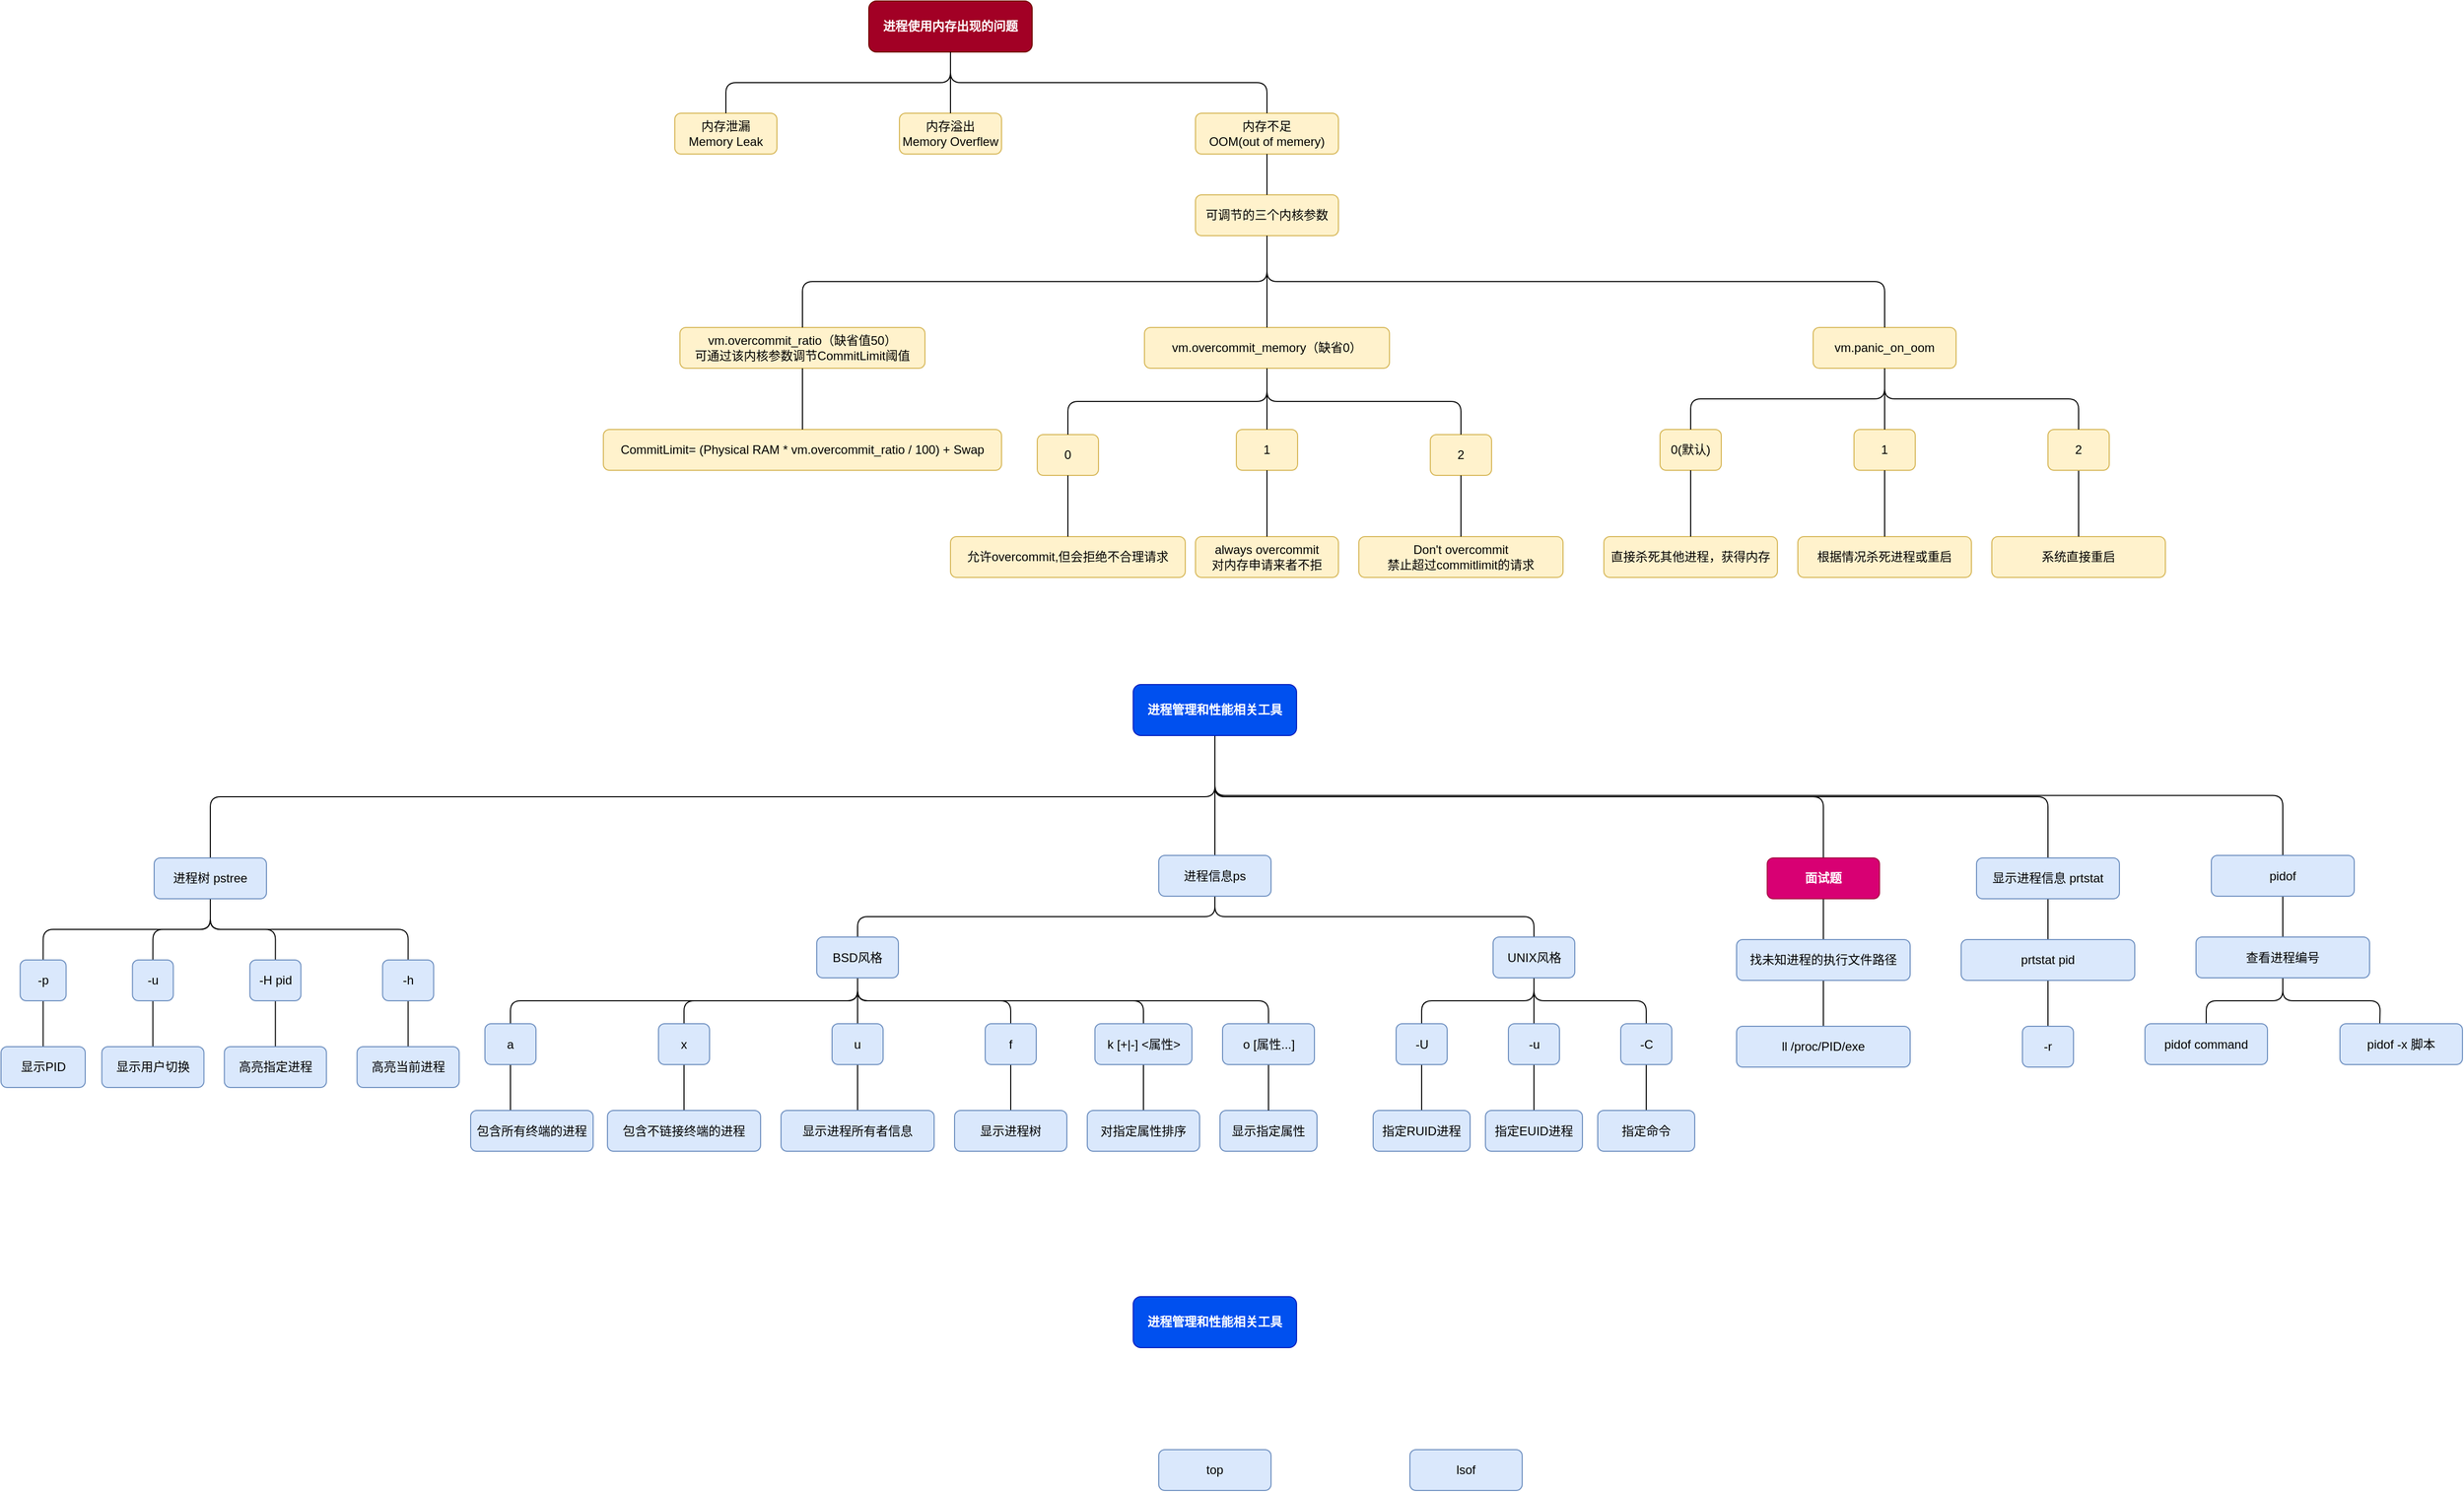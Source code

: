 <mxfile version="24.2.5" type="device">
  <diagram name="第 1 页" id="c7fXQbcqZNP-nZBhvSEa">
    <mxGraphModel dx="3169" dy="1818" grid="1" gridSize="10" guides="1" tooltips="1" connect="1" arrows="1" fold="1" page="1" pageScale="1" pageWidth="827" pageHeight="1169" math="0" shadow="0">
      <root>
        <mxCell id="0" />
        <mxCell id="1" parent="0" />
        <mxCell id="lvGKg2Ol3nx6RnzGgNjR-83" value="" style="group" parent="1" vertex="1" connectable="0">
          <mxGeometry x="620" y="90" width="1530" height="565" as="geometry" />
        </mxCell>
        <mxCell id="lvGKg2Ol3nx6RnzGgNjR-39" value="进程使用内存出现的问题" style="rounded=1;whiteSpace=wrap;html=1;fillColor=#a20025;fontColor=#ffffff;strokeColor=#6F0000;fontStyle=1" parent="lvGKg2Ol3nx6RnzGgNjR-83" vertex="1">
          <mxGeometry x="260" width="160" height="50" as="geometry" />
        </mxCell>
        <mxCell id="lvGKg2Ol3nx6RnzGgNjR-40" value="内存泄漏&lt;br&gt;Memory Leak" style="rounded=1;whiteSpace=wrap;html=1;fillColor=#fff2cc;strokeColor=#d6b656;fontStyle=0" parent="lvGKg2Ol3nx6RnzGgNjR-83" vertex="1">
          <mxGeometry x="70" y="110" width="100" height="40" as="geometry" />
        </mxCell>
        <mxCell id="lvGKg2Ol3nx6RnzGgNjR-46" style="edgeStyle=orthogonalEdgeStyle;shape=connector;curved=0;rounded=1;orthogonalLoop=1;jettySize=auto;html=1;exitX=0.5;exitY=1;exitDx=0;exitDy=0;entryX=0.5;entryY=0;entryDx=0;entryDy=0;labelBackgroundColor=default;strokeColor=default;align=center;verticalAlign=middle;fontFamily=Helvetica;fontSize=11;fontColor=default;endArrow=none;endFill=0;" parent="lvGKg2Ol3nx6RnzGgNjR-83" source="lvGKg2Ol3nx6RnzGgNjR-39" target="lvGKg2Ol3nx6RnzGgNjR-40" edge="1">
          <mxGeometry relative="1" as="geometry" />
        </mxCell>
        <mxCell id="lvGKg2Ol3nx6RnzGgNjR-41" value="内存溢出&lt;br&gt;Memory Overflew" style="rounded=1;whiteSpace=wrap;html=1;fillColor=#fff2cc;strokeColor=#d6b656;fontStyle=0" parent="lvGKg2Ol3nx6RnzGgNjR-83" vertex="1">
          <mxGeometry x="290" y="110" width="100" height="40" as="geometry" />
        </mxCell>
        <mxCell id="lvGKg2Ol3nx6RnzGgNjR-44" style="edgeStyle=orthogonalEdgeStyle;rounded=1;orthogonalLoop=1;jettySize=auto;html=1;exitX=0.5;exitY=1;exitDx=0;exitDy=0;entryX=0.5;entryY=0;entryDx=0;entryDy=0;curved=0;endArrow=none;endFill=0;" parent="lvGKg2Ol3nx6RnzGgNjR-83" source="lvGKg2Ol3nx6RnzGgNjR-39" target="lvGKg2Ol3nx6RnzGgNjR-41" edge="1">
          <mxGeometry relative="1" as="geometry" />
        </mxCell>
        <mxCell id="lvGKg2Ol3nx6RnzGgNjR-42" value="内存不足&lt;br&gt;OOM(out of memery)" style="rounded=1;whiteSpace=wrap;html=1;fillColor=#fff2cc;strokeColor=#d6b656;fontStyle=0" parent="lvGKg2Ol3nx6RnzGgNjR-83" vertex="1">
          <mxGeometry x="580" y="110" width="140" height="40" as="geometry" />
        </mxCell>
        <mxCell id="lvGKg2Ol3nx6RnzGgNjR-47" style="edgeStyle=orthogonalEdgeStyle;shape=connector;curved=0;rounded=1;orthogonalLoop=1;jettySize=auto;html=1;exitX=0.5;exitY=1;exitDx=0;exitDy=0;entryX=0.5;entryY=0;entryDx=0;entryDy=0;labelBackgroundColor=default;strokeColor=default;align=center;verticalAlign=middle;fontFamily=Helvetica;fontSize=11;fontColor=default;endArrow=none;endFill=0;" parent="lvGKg2Ol3nx6RnzGgNjR-83" source="lvGKg2Ol3nx6RnzGgNjR-39" target="lvGKg2Ol3nx6RnzGgNjR-42" edge="1">
          <mxGeometry relative="1" as="geometry" />
        </mxCell>
        <mxCell id="lvGKg2Ol3nx6RnzGgNjR-48" value="可调节的三个内核参数" style="rounded=1;whiteSpace=wrap;html=1;fillColor=#fff2cc;strokeColor=#d6b656;fontStyle=0" parent="lvGKg2Ol3nx6RnzGgNjR-83" vertex="1">
          <mxGeometry x="580" y="190" width="140" height="40" as="geometry" />
        </mxCell>
        <mxCell id="lvGKg2Ol3nx6RnzGgNjR-49" style="edgeStyle=orthogonalEdgeStyle;shape=connector;curved=0;rounded=1;orthogonalLoop=1;jettySize=auto;html=1;exitX=0.5;exitY=1;exitDx=0;exitDy=0;entryX=0.5;entryY=0;entryDx=0;entryDy=0;labelBackgroundColor=default;strokeColor=default;align=center;verticalAlign=middle;fontFamily=Helvetica;fontSize=11;fontColor=default;endArrow=none;endFill=0;" parent="lvGKg2Ol3nx6RnzGgNjR-83" source="lvGKg2Ol3nx6RnzGgNjR-42" target="lvGKg2Ol3nx6RnzGgNjR-48" edge="1">
          <mxGeometry relative="1" as="geometry" />
        </mxCell>
        <mxCell id="lvGKg2Ol3nx6RnzGgNjR-50" value="vm.overcommit_ratio（缺省值50）&lt;br&gt;可通过该内核参数调节CommitLimit阈值" style="rounded=1;whiteSpace=wrap;html=1;fillColor=#fff2cc;strokeColor=#d6b656;fontStyle=0" parent="lvGKg2Ol3nx6RnzGgNjR-83" vertex="1">
          <mxGeometry x="75" y="320" width="240" height="40" as="geometry" />
        </mxCell>
        <mxCell id="lvGKg2Ol3nx6RnzGgNjR-51" style="edgeStyle=orthogonalEdgeStyle;shape=connector;curved=0;rounded=1;orthogonalLoop=1;jettySize=auto;html=1;exitX=0.5;exitY=1;exitDx=0;exitDy=0;entryX=0.5;entryY=0;entryDx=0;entryDy=0;labelBackgroundColor=default;strokeColor=default;align=center;verticalAlign=middle;fontFamily=Helvetica;fontSize=11;fontColor=default;endArrow=none;endFill=0;" parent="lvGKg2Ol3nx6RnzGgNjR-83" source="lvGKg2Ol3nx6RnzGgNjR-48" target="lvGKg2Ol3nx6RnzGgNjR-50" edge="1">
          <mxGeometry relative="1" as="geometry" />
        </mxCell>
        <mxCell id="lvGKg2Ol3nx6RnzGgNjR-52" value="CommitLimit= (Physical RAM * vm.overcommit_ratio / 100) + Swap" style="rounded=1;whiteSpace=wrap;html=1;fillColor=#fff2cc;strokeColor=#d6b656;fontStyle=0" parent="lvGKg2Ol3nx6RnzGgNjR-83" vertex="1">
          <mxGeometry y="420" width="390" height="40" as="geometry" />
        </mxCell>
        <mxCell id="lvGKg2Ol3nx6RnzGgNjR-53" style="edgeStyle=orthogonalEdgeStyle;shape=connector;curved=0;rounded=1;orthogonalLoop=1;jettySize=auto;html=1;exitX=0.5;exitY=1;exitDx=0;exitDy=0;entryX=0.5;entryY=0;entryDx=0;entryDy=0;labelBackgroundColor=default;strokeColor=default;align=center;verticalAlign=middle;fontFamily=Helvetica;fontSize=11;fontColor=default;endArrow=none;endFill=0;" parent="lvGKg2Ol3nx6RnzGgNjR-83" source="lvGKg2Ol3nx6RnzGgNjR-50" target="lvGKg2Ol3nx6RnzGgNjR-52" edge="1">
          <mxGeometry relative="1" as="geometry" />
        </mxCell>
        <mxCell id="lvGKg2Ol3nx6RnzGgNjR-54" value="vm.overcommit_memory（缺省0）" style="rounded=1;whiteSpace=wrap;html=1;fillColor=#fff2cc;strokeColor=#d6b656;fontStyle=0" parent="lvGKg2Ol3nx6RnzGgNjR-83" vertex="1">
          <mxGeometry x="530" y="320" width="240" height="40" as="geometry" />
        </mxCell>
        <mxCell id="lvGKg2Ol3nx6RnzGgNjR-68" style="edgeStyle=orthogonalEdgeStyle;shape=connector;curved=0;rounded=1;orthogonalLoop=1;jettySize=auto;html=1;exitX=0.5;exitY=1;exitDx=0;exitDy=0;entryX=0.5;entryY=0;entryDx=0;entryDy=0;labelBackgroundColor=default;strokeColor=default;align=center;verticalAlign=middle;fontFamily=Helvetica;fontSize=11;fontColor=default;endArrow=none;endFill=0;" parent="lvGKg2Ol3nx6RnzGgNjR-83" source="lvGKg2Ol3nx6RnzGgNjR-48" target="lvGKg2Ol3nx6RnzGgNjR-54" edge="1">
          <mxGeometry relative="1" as="geometry" />
        </mxCell>
        <mxCell id="lvGKg2Ol3nx6RnzGgNjR-56" value="0" style="rounded=1;whiteSpace=wrap;html=1;fillColor=#fff2cc;strokeColor=#d6b656;fontStyle=0" parent="lvGKg2Ol3nx6RnzGgNjR-83" vertex="1">
          <mxGeometry x="425" y="425" width="60" height="40" as="geometry" />
        </mxCell>
        <mxCell id="lvGKg2Ol3nx6RnzGgNjR-57" style="edgeStyle=orthogonalEdgeStyle;shape=connector;curved=0;rounded=1;orthogonalLoop=1;jettySize=auto;html=1;exitX=0.5;exitY=1;exitDx=0;exitDy=0;entryX=0.5;entryY=0;entryDx=0;entryDy=0;labelBackgroundColor=default;strokeColor=default;align=center;verticalAlign=middle;fontFamily=Helvetica;fontSize=11;fontColor=default;endArrow=none;endFill=0;" parent="lvGKg2Ol3nx6RnzGgNjR-83" source="lvGKg2Ol3nx6RnzGgNjR-54" target="lvGKg2Ol3nx6RnzGgNjR-56" edge="1">
          <mxGeometry relative="1" as="geometry" />
        </mxCell>
        <mxCell id="lvGKg2Ol3nx6RnzGgNjR-58" value="允许overcommit,但会拒绝不合理请求" style="rounded=1;whiteSpace=wrap;html=1;fillColor=#fff2cc;strokeColor=#d6b656;fontStyle=0" parent="lvGKg2Ol3nx6RnzGgNjR-83" vertex="1">
          <mxGeometry x="340" y="525" width="230" height="40" as="geometry" />
        </mxCell>
        <mxCell id="lvGKg2Ol3nx6RnzGgNjR-59" style="edgeStyle=orthogonalEdgeStyle;shape=connector;curved=0;rounded=1;orthogonalLoop=1;jettySize=auto;html=1;exitX=0.5;exitY=1;exitDx=0;exitDy=0;entryX=0.5;entryY=0;entryDx=0;entryDy=0;labelBackgroundColor=default;strokeColor=default;align=center;verticalAlign=middle;fontFamily=Helvetica;fontSize=11;fontColor=default;endArrow=none;endFill=0;" parent="lvGKg2Ol3nx6RnzGgNjR-83" source="lvGKg2Ol3nx6RnzGgNjR-56" target="lvGKg2Ol3nx6RnzGgNjR-58" edge="1">
          <mxGeometry relative="1" as="geometry" />
        </mxCell>
        <mxCell id="lvGKg2Ol3nx6RnzGgNjR-60" value="1" style="rounded=1;whiteSpace=wrap;html=1;fillColor=#fff2cc;strokeColor=#d6b656;fontStyle=0" parent="lvGKg2Ol3nx6RnzGgNjR-83" vertex="1">
          <mxGeometry x="620" y="420" width="60" height="40" as="geometry" />
        </mxCell>
        <mxCell id="lvGKg2Ol3nx6RnzGgNjR-61" style="edgeStyle=orthogonalEdgeStyle;shape=connector;curved=0;rounded=1;orthogonalLoop=1;jettySize=auto;html=1;exitX=0.5;exitY=1;exitDx=0;exitDy=0;entryX=0.5;entryY=0;entryDx=0;entryDy=0;labelBackgroundColor=default;strokeColor=default;align=center;verticalAlign=middle;fontFamily=Helvetica;fontSize=11;fontColor=default;endArrow=none;endFill=0;" parent="lvGKg2Ol3nx6RnzGgNjR-83" source="lvGKg2Ol3nx6RnzGgNjR-54" target="lvGKg2Ol3nx6RnzGgNjR-60" edge="1">
          <mxGeometry relative="1" as="geometry" />
        </mxCell>
        <mxCell id="lvGKg2Ol3nx6RnzGgNjR-62" value="always overcommit&lt;br&gt;对内存申请来者不拒" style="rounded=1;whiteSpace=wrap;html=1;fillColor=#fff2cc;strokeColor=#d6b656;fontStyle=0" parent="lvGKg2Ol3nx6RnzGgNjR-83" vertex="1">
          <mxGeometry x="580" y="525" width="140" height="40" as="geometry" />
        </mxCell>
        <mxCell id="lvGKg2Ol3nx6RnzGgNjR-63" style="edgeStyle=orthogonalEdgeStyle;shape=connector;curved=0;rounded=1;orthogonalLoop=1;jettySize=auto;html=1;exitX=0.5;exitY=1;exitDx=0;exitDy=0;entryX=0.5;entryY=0;entryDx=0;entryDy=0;labelBackgroundColor=default;strokeColor=default;align=center;verticalAlign=middle;fontFamily=Helvetica;fontSize=11;fontColor=default;endArrow=none;endFill=0;" parent="lvGKg2Ol3nx6RnzGgNjR-83" source="lvGKg2Ol3nx6RnzGgNjR-60" target="lvGKg2Ol3nx6RnzGgNjR-62" edge="1">
          <mxGeometry relative="1" as="geometry" />
        </mxCell>
        <mxCell id="lvGKg2Ol3nx6RnzGgNjR-64" value="2" style="rounded=1;whiteSpace=wrap;html=1;fillColor=#fff2cc;strokeColor=#d6b656;fontStyle=0" parent="lvGKg2Ol3nx6RnzGgNjR-83" vertex="1">
          <mxGeometry x="810" y="425" width="60" height="40" as="geometry" />
        </mxCell>
        <mxCell id="lvGKg2Ol3nx6RnzGgNjR-67" style="edgeStyle=orthogonalEdgeStyle;shape=connector;curved=0;rounded=1;orthogonalLoop=1;jettySize=auto;html=1;exitX=0.5;exitY=1;exitDx=0;exitDy=0;entryX=0.5;entryY=0;entryDx=0;entryDy=0;labelBackgroundColor=default;strokeColor=default;align=center;verticalAlign=middle;fontFamily=Helvetica;fontSize=11;fontColor=default;endArrow=none;endFill=0;" parent="lvGKg2Ol3nx6RnzGgNjR-83" source="lvGKg2Ol3nx6RnzGgNjR-54" target="lvGKg2Ol3nx6RnzGgNjR-64" edge="1">
          <mxGeometry relative="1" as="geometry" />
        </mxCell>
        <mxCell id="lvGKg2Ol3nx6RnzGgNjR-65" value="Don&#39;t overcommit&lt;br&gt;禁止超过commitlimit的请求" style="rounded=1;whiteSpace=wrap;html=1;fillColor=#fff2cc;strokeColor=#d6b656;fontStyle=0" parent="lvGKg2Ol3nx6RnzGgNjR-83" vertex="1">
          <mxGeometry x="740" y="525" width="200" height="40" as="geometry" />
        </mxCell>
        <mxCell id="lvGKg2Ol3nx6RnzGgNjR-66" style="edgeStyle=orthogonalEdgeStyle;shape=connector;curved=0;rounded=1;orthogonalLoop=1;jettySize=auto;html=1;exitX=0.5;exitY=1;exitDx=0;exitDy=0;entryX=0.5;entryY=0;entryDx=0;entryDy=0;labelBackgroundColor=default;strokeColor=default;align=center;verticalAlign=middle;fontFamily=Helvetica;fontSize=11;fontColor=default;endArrow=none;endFill=0;" parent="lvGKg2Ol3nx6RnzGgNjR-83" source="lvGKg2Ol3nx6RnzGgNjR-64" target="lvGKg2Ol3nx6RnzGgNjR-65" edge="1">
          <mxGeometry relative="1" as="geometry" />
        </mxCell>
        <mxCell id="lvGKg2Ol3nx6RnzGgNjR-69" value="vm.panic_on_oom" style="rounded=1;whiteSpace=wrap;html=1;fillColor=#fff2cc;strokeColor=#d6b656;fontStyle=0" parent="lvGKg2Ol3nx6RnzGgNjR-83" vertex="1">
          <mxGeometry x="1185" y="320" width="140" height="40" as="geometry" />
        </mxCell>
        <mxCell id="lvGKg2Ol3nx6RnzGgNjR-70" style="edgeStyle=orthogonalEdgeStyle;shape=connector;curved=0;rounded=1;orthogonalLoop=1;jettySize=auto;html=1;exitX=0.5;exitY=1;exitDx=0;exitDy=0;entryX=0.5;entryY=0;entryDx=0;entryDy=0;labelBackgroundColor=default;strokeColor=default;align=center;verticalAlign=middle;fontFamily=Helvetica;fontSize=11;fontColor=default;endArrow=none;endFill=0;" parent="lvGKg2Ol3nx6RnzGgNjR-83" source="lvGKg2Ol3nx6RnzGgNjR-48" target="lvGKg2Ol3nx6RnzGgNjR-69" edge="1">
          <mxGeometry relative="1" as="geometry" />
        </mxCell>
        <mxCell id="lvGKg2Ol3nx6RnzGgNjR-71" value="0(默认)" style="rounded=1;whiteSpace=wrap;html=1;fillColor=#fff2cc;strokeColor=#d6b656;fontStyle=0" parent="lvGKg2Ol3nx6RnzGgNjR-83" vertex="1">
          <mxGeometry x="1035" y="420" width="60" height="40" as="geometry" />
        </mxCell>
        <mxCell id="lvGKg2Ol3nx6RnzGgNjR-81" style="edgeStyle=orthogonalEdgeStyle;shape=connector;curved=0;rounded=1;orthogonalLoop=1;jettySize=auto;html=1;exitX=0.5;exitY=1;exitDx=0;exitDy=0;entryX=0.5;entryY=0;entryDx=0;entryDy=0;labelBackgroundColor=default;strokeColor=default;align=center;verticalAlign=middle;fontFamily=Helvetica;fontSize=11;fontColor=default;endArrow=none;endFill=0;" parent="lvGKg2Ol3nx6RnzGgNjR-83" source="lvGKg2Ol3nx6RnzGgNjR-69" target="lvGKg2Ol3nx6RnzGgNjR-71" edge="1">
          <mxGeometry relative="1" as="geometry" />
        </mxCell>
        <mxCell id="lvGKg2Ol3nx6RnzGgNjR-72" value="直接杀死其他进程，获得内存" style="rounded=1;whiteSpace=wrap;html=1;fillColor=#fff2cc;strokeColor=#d6b656;fontStyle=0" parent="lvGKg2Ol3nx6RnzGgNjR-83" vertex="1">
          <mxGeometry x="980" y="525" width="170" height="40" as="geometry" />
        </mxCell>
        <mxCell id="lvGKg2Ol3nx6RnzGgNjR-73" style="edgeStyle=orthogonalEdgeStyle;shape=connector;curved=0;rounded=1;orthogonalLoop=1;jettySize=auto;html=1;exitX=0.5;exitY=1;exitDx=0;exitDy=0;entryX=0.5;entryY=0;entryDx=0;entryDy=0;labelBackgroundColor=default;strokeColor=default;align=center;verticalAlign=middle;fontFamily=Helvetica;fontSize=11;fontColor=default;endArrow=none;endFill=0;" parent="lvGKg2Ol3nx6RnzGgNjR-83" source="lvGKg2Ol3nx6RnzGgNjR-71" target="lvGKg2Ol3nx6RnzGgNjR-72" edge="1">
          <mxGeometry relative="1" as="geometry" />
        </mxCell>
        <mxCell id="lvGKg2Ol3nx6RnzGgNjR-74" value="1" style="rounded=1;whiteSpace=wrap;html=1;fillColor=#fff2cc;strokeColor=#d6b656;fontStyle=0" parent="lvGKg2Ol3nx6RnzGgNjR-83" vertex="1">
          <mxGeometry x="1225" y="420" width="60" height="40" as="geometry" />
        </mxCell>
        <mxCell id="lvGKg2Ol3nx6RnzGgNjR-80" style="edgeStyle=orthogonalEdgeStyle;shape=connector;curved=0;rounded=1;orthogonalLoop=1;jettySize=auto;html=1;exitX=0.5;exitY=1;exitDx=0;exitDy=0;entryX=0.5;entryY=0;entryDx=0;entryDy=0;labelBackgroundColor=default;strokeColor=default;align=center;verticalAlign=middle;fontFamily=Helvetica;fontSize=11;fontColor=default;endArrow=none;endFill=0;" parent="lvGKg2Ol3nx6RnzGgNjR-83" source="lvGKg2Ol3nx6RnzGgNjR-69" target="lvGKg2Ol3nx6RnzGgNjR-74" edge="1">
          <mxGeometry relative="1" as="geometry" />
        </mxCell>
        <mxCell id="lvGKg2Ol3nx6RnzGgNjR-75" value="根据情况杀死进程或重启" style="rounded=1;whiteSpace=wrap;html=1;fillColor=#fff2cc;strokeColor=#d6b656;fontStyle=0" parent="lvGKg2Ol3nx6RnzGgNjR-83" vertex="1">
          <mxGeometry x="1170" y="525" width="170" height="40" as="geometry" />
        </mxCell>
        <mxCell id="lvGKg2Ol3nx6RnzGgNjR-76" style="edgeStyle=orthogonalEdgeStyle;shape=connector;curved=0;rounded=1;orthogonalLoop=1;jettySize=auto;html=1;exitX=0.5;exitY=1;exitDx=0;exitDy=0;entryX=0.5;entryY=0;entryDx=0;entryDy=0;labelBackgroundColor=default;strokeColor=default;align=center;verticalAlign=middle;fontFamily=Helvetica;fontSize=11;fontColor=default;endArrow=none;endFill=0;" parent="lvGKg2Ol3nx6RnzGgNjR-83" source="lvGKg2Ol3nx6RnzGgNjR-74" target="lvGKg2Ol3nx6RnzGgNjR-75" edge="1">
          <mxGeometry relative="1" as="geometry" />
        </mxCell>
        <mxCell id="lvGKg2Ol3nx6RnzGgNjR-77" value="系统直接重启" style="rounded=1;whiteSpace=wrap;html=1;fillColor=#fff2cc;strokeColor=#d6b656;fontStyle=0" parent="lvGKg2Ol3nx6RnzGgNjR-83" vertex="1">
          <mxGeometry x="1360" y="525" width="170" height="40" as="geometry" />
        </mxCell>
        <mxCell id="lvGKg2Ol3nx6RnzGgNjR-79" style="edgeStyle=orthogonalEdgeStyle;shape=connector;curved=0;rounded=1;orthogonalLoop=1;jettySize=auto;html=1;exitX=0.5;exitY=1;exitDx=0;exitDy=0;entryX=0.5;entryY=0;entryDx=0;entryDy=0;labelBackgroundColor=default;strokeColor=default;align=center;verticalAlign=middle;fontFamily=Helvetica;fontSize=11;fontColor=default;endArrow=none;endFill=0;" parent="lvGKg2Ol3nx6RnzGgNjR-83" source="lvGKg2Ol3nx6RnzGgNjR-78" target="lvGKg2Ol3nx6RnzGgNjR-77" edge="1">
          <mxGeometry relative="1" as="geometry" />
        </mxCell>
        <mxCell id="lvGKg2Ol3nx6RnzGgNjR-78" value="2" style="rounded=1;whiteSpace=wrap;html=1;fillColor=#fff2cc;strokeColor=#d6b656;fontStyle=0" parent="lvGKg2Ol3nx6RnzGgNjR-83" vertex="1">
          <mxGeometry x="1415" y="420" width="60" height="40" as="geometry" />
        </mxCell>
        <mxCell id="lvGKg2Ol3nx6RnzGgNjR-82" style="edgeStyle=orthogonalEdgeStyle;shape=connector;curved=0;rounded=1;orthogonalLoop=1;jettySize=auto;html=1;exitX=0.5;exitY=1;exitDx=0;exitDy=0;entryX=0.5;entryY=0;entryDx=0;entryDy=0;labelBackgroundColor=default;strokeColor=default;align=center;verticalAlign=middle;fontFamily=Helvetica;fontSize=11;fontColor=default;endArrow=none;endFill=0;" parent="lvGKg2Ol3nx6RnzGgNjR-83" source="lvGKg2Ol3nx6RnzGgNjR-69" target="lvGKg2Ol3nx6RnzGgNjR-78" edge="1">
          <mxGeometry relative="1" as="geometry" />
        </mxCell>
        <mxCell id="lvGKg2Ol3nx6RnzGgNjR-205" style="edgeStyle=orthogonalEdgeStyle;shape=connector;curved=0;rounded=1;orthogonalLoop=1;jettySize=auto;html=1;exitX=0.5;exitY=1;exitDx=0;exitDy=0;entryX=0.5;entryY=0;entryDx=0;entryDy=0;labelBackgroundColor=default;strokeColor=default;align=center;verticalAlign=middle;fontFamily=Helvetica;fontSize=11;fontColor=default;endArrow=none;endFill=0;" parent="1" source="lvGKg2Ol3nx6RnzGgNjR-126" target="lvGKg2Ol3nx6RnzGgNjR-146" edge="1">
          <mxGeometry relative="1" as="geometry" />
        </mxCell>
        <mxCell id="lvGKg2Ol3nx6RnzGgNjR-206" style="edgeStyle=orthogonalEdgeStyle;shape=connector;curved=0;rounded=1;orthogonalLoop=1;jettySize=auto;html=1;exitX=0.5;exitY=1;exitDx=0;exitDy=0;entryX=0.5;entryY=0;entryDx=0;entryDy=0;labelBackgroundColor=default;strokeColor=default;align=center;verticalAlign=middle;fontFamily=Helvetica;fontSize=11;fontColor=default;endArrow=none;endFill=0;" parent="1" source="lvGKg2Ol3nx6RnzGgNjR-126" target="lvGKg2Ol3nx6RnzGgNjR-127" edge="1">
          <mxGeometry relative="1" as="geometry" />
        </mxCell>
        <mxCell id="lvGKg2Ol3nx6RnzGgNjR-207" style="edgeStyle=orthogonalEdgeStyle;shape=connector;curved=0;rounded=1;orthogonalLoop=1;jettySize=auto;html=1;exitX=0.5;exitY=1;exitDx=0;exitDy=0;entryX=0.5;entryY=0;entryDx=0;entryDy=0;labelBackgroundColor=default;strokeColor=default;align=center;verticalAlign=middle;fontFamily=Helvetica;fontSize=11;fontColor=default;endArrow=none;endFill=0;" parent="1" source="lvGKg2Ol3nx6RnzGgNjR-126" target="lvGKg2Ol3nx6RnzGgNjR-188" edge="1">
          <mxGeometry relative="1" as="geometry" />
        </mxCell>
        <mxCell id="lvGKg2Ol3nx6RnzGgNjR-208" style="edgeStyle=orthogonalEdgeStyle;shape=connector;curved=0;rounded=1;orthogonalLoop=1;jettySize=auto;html=1;exitX=0.5;exitY=1;exitDx=0;exitDy=0;entryX=0.5;entryY=0;entryDx=0;entryDy=0;labelBackgroundColor=default;strokeColor=default;align=center;verticalAlign=middle;fontFamily=Helvetica;fontSize=11;fontColor=default;endArrow=none;endFill=0;" parent="1" source="lvGKg2Ol3nx6RnzGgNjR-126" target="lvGKg2Ol3nx6RnzGgNjR-193" edge="1">
          <mxGeometry relative="1" as="geometry" />
        </mxCell>
        <mxCell id="lvGKg2Ol3nx6RnzGgNjR-209" style="edgeStyle=orthogonalEdgeStyle;shape=connector;curved=0;rounded=1;orthogonalLoop=1;jettySize=auto;html=1;exitX=0.5;exitY=1;exitDx=0;exitDy=0;entryX=0.5;entryY=0;entryDx=0;entryDy=0;labelBackgroundColor=default;strokeColor=default;align=center;verticalAlign=middle;fontFamily=Helvetica;fontSize=11;fontColor=default;endArrow=none;endFill=0;" parent="1" source="lvGKg2Ol3nx6RnzGgNjR-126" target="lvGKg2Ol3nx6RnzGgNjR-198" edge="1">
          <mxGeometry relative="1" as="geometry" />
        </mxCell>
        <mxCell id="lvGKg2Ol3nx6RnzGgNjR-126" value="进程管理和性能相关工具" style="rounded=1;whiteSpace=wrap;html=1;fillColor=#0050ef;fontColor=#ffffff;strokeColor=#001DBC;fontStyle=1" parent="1" vertex="1">
          <mxGeometry x="1139" y="760" width="160" height="50" as="geometry" />
        </mxCell>
        <mxCell id="lvGKg2Ol3nx6RnzGgNjR-131" style="edgeStyle=orthogonalEdgeStyle;shape=connector;curved=0;rounded=1;orthogonalLoop=1;jettySize=auto;html=1;exitX=0.5;exitY=1;exitDx=0;exitDy=0;entryX=0.5;entryY=0;entryDx=0;entryDy=0;labelBackgroundColor=default;strokeColor=default;align=center;verticalAlign=middle;fontFamily=Helvetica;fontSize=11;fontColor=default;endArrow=none;endFill=0;" parent="1" source="lvGKg2Ol3nx6RnzGgNjR-127" target="lvGKg2Ol3nx6RnzGgNjR-129" edge="1">
          <mxGeometry relative="1" as="geometry" />
        </mxCell>
        <mxCell id="lvGKg2Ol3nx6RnzGgNjR-140" style="edgeStyle=orthogonalEdgeStyle;shape=connector;curved=0;rounded=1;orthogonalLoop=1;jettySize=auto;html=1;exitX=0.5;exitY=1;exitDx=0;exitDy=0;entryX=0.5;entryY=0;entryDx=0;entryDy=0;labelBackgroundColor=default;strokeColor=default;align=center;verticalAlign=middle;fontFamily=Helvetica;fontSize=11;fontColor=default;endArrow=none;endFill=0;" parent="1" source="lvGKg2Ol3nx6RnzGgNjR-127" target="lvGKg2Ol3nx6RnzGgNjR-137" edge="1">
          <mxGeometry relative="1" as="geometry" />
        </mxCell>
        <mxCell id="lvGKg2Ol3nx6RnzGgNjR-144" style="edgeStyle=orthogonalEdgeStyle;shape=connector;curved=0;rounded=1;orthogonalLoop=1;jettySize=auto;html=1;exitX=0.5;exitY=1;exitDx=0;exitDy=0;entryX=0.5;entryY=0;entryDx=0;entryDy=0;labelBackgroundColor=default;strokeColor=default;align=center;verticalAlign=middle;fontFamily=Helvetica;fontSize=11;fontColor=default;endArrow=none;endFill=0;" parent="1" source="lvGKg2Ol3nx6RnzGgNjR-127" target="lvGKg2Ol3nx6RnzGgNjR-141" edge="1">
          <mxGeometry relative="1" as="geometry" />
        </mxCell>
        <mxCell id="lvGKg2Ol3nx6RnzGgNjR-145" style="edgeStyle=orthogonalEdgeStyle;shape=connector;curved=0;rounded=1;orthogonalLoop=1;jettySize=auto;html=1;exitX=0.5;exitY=1;exitDx=0;exitDy=0;entryX=0.5;entryY=0;entryDx=0;entryDy=0;labelBackgroundColor=default;strokeColor=default;align=center;verticalAlign=middle;fontFamily=Helvetica;fontSize=11;fontColor=default;endArrow=none;endFill=0;" parent="1" source="lvGKg2Ol3nx6RnzGgNjR-127" target="lvGKg2Ol3nx6RnzGgNjR-133" edge="1">
          <mxGeometry relative="1" as="geometry" />
        </mxCell>
        <mxCell id="lvGKg2Ol3nx6RnzGgNjR-127" value="进程树 pstree" style="rounded=1;whiteSpace=wrap;html=1;fillColor=#dae8fc;strokeColor=#6c8ebf;fontStyle=0" parent="1" vertex="1">
          <mxGeometry x="180" y="930" width="110" height="40" as="geometry" />
        </mxCell>
        <mxCell id="lvGKg2Ol3nx6RnzGgNjR-132" style="edgeStyle=orthogonalEdgeStyle;shape=connector;curved=0;rounded=1;orthogonalLoop=1;jettySize=auto;html=1;exitX=0.5;exitY=1;exitDx=0;exitDy=0;entryX=0.5;entryY=0;entryDx=0;entryDy=0;labelBackgroundColor=default;strokeColor=default;align=center;verticalAlign=middle;fontFamily=Helvetica;fontSize=11;fontColor=default;endArrow=none;endFill=0;" parent="1" source="lvGKg2Ol3nx6RnzGgNjR-129" target="lvGKg2Ol3nx6RnzGgNjR-130" edge="1">
          <mxGeometry relative="1" as="geometry" />
        </mxCell>
        <mxCell id="lvGKg2Ol3nx6RnzGgNjR-129" value="-p" style="rounded=1;whiteSpace=wrap;html=1;fillColor=#dae8fc;strokeColor=#6c8ebf;fontStyle=0" parent="1" vertex="1">
          <mxGeometry x="48.75" y="1030" width="45" height="40" as="geometry" />
        </mxCell>
        <mxCell id="lvGKg2Ol3nx6RnzGgNjR-130" value="显示PID" style="rounded=1;whiteSpace=wrap;html=1;fillColor=#dae8fc;strokeColor=#6c8ebf;fontStyle=0" parent="1" vertex="1">
          <mxGeometry x="30" y="1115" width="82.5" height="40" as="geometry" />
        </mxCell>
        <mxCell id="lvGKg2Ol3nx6RnzGgNjR-135" style="edgeStyle=orthogonalEdgeStyle;shape=connector;curved=0;rounded=1;orthogonalLoop=1;jettySize=auto;html=1;exitX=0.5;exitY=1;exitDx=0;exitDy=0;entryX=0.5;entryY=0;entryDx=0;entryDy=0;labelBackgroundColor=default;strokeColor=default;align=center;verticalAlign=middle;fontFamily=Helvetica;fontSize=11;fontColor=default;endArrow=none;endFill=0;" parent="1" source="lvGKg2Ol3nx6RnzGgNjR-133" target="lvGKg2Ol3nx6RnzGgNjR-134" edge="1">
          <mxGeometry relative="1" as="geometry" />
        </mxCell>
        <mxCell id="lvGKg2Ol3nx6RnzGgNjR-133" value="-u" style="rounded=1;whiteSpace=wrap;html=1;fillColor=#dae8fc;strokeColor=#6c8ebf;fontStyle=0" parent="1" vertex="1">
          <mxGeometry x="158.75" y="1030" width="40" height="40" as="geometry" />
        </mxCell>
        <mxCell id="lvGKg2Ol3nx6RnzGgNjR-134" value="显示用户切换" style="rounded=1;whiteSpace=wrap;html=1;fillColor=#dae8fc;strokeColor=#6c8ebf;fontStyle=0" parent="1" vertex="1">
          <mxGeometry x="128.75" y="1115" width="100" height="40" as="geometry" />
        </mxCell>
        <mxCell id="lvGKg2Ol3nx6RnzGgNjR-139" style="edgeStyle=orthogonalEdgeStyle;shape=connector;curved=0;rounded=1;orthogonalLoop=1;jettySize=auto;html=1;exitX=0.5;exitY=1;exitDx=0;exitDy=0;entryX=0.5;entryY=0;entryDx=0;entryDy=0;labelBackgroundColor=default;strokeColor=default;align=center;verticalAlign=middle;fontFamily=Helvetica;fontSize=11;fontColor=default;endArrow=none;endFill=0;" parent="1" source="lvGKg2Ol3nx6RnzGgNjR-137" target="lvGKg2Ol3nx6RnzGgNjR-138" edge="1">
          <mxGeometry relative="1" as="geometry" />
        </mxCell>
        <mxCell id="lvGKg2Ol3nx6RnzGgNjR-137" value="-H pid" style="rounded=1;whiteSpace=wrap;html=1;fillColor=#dae8fc;strokeColor=#6c8ebf;fontStyle=0" parent="1" vertex="1">
          <mxGeometry x="273.75" y="1030" width="50" height="40" as="geometry" />
        </mxCell>
        <mxCell id="lvGKg2Ol3nx6RnzGgNjR-138" value="高亮指定进程" style="rounded=1;whiteSpace=wrap;html=1;fillColor=#dae8fc;strokeColor=#6c8ebf;fontStyle=0" parent="1" vertex="1">
          <mxGeometry x="248.75" y="1115" width="100" height="40" as="geometry" />
        </mxCell>
        <mxCell id="lvGKg2Ol3nx6RnzGgNjR-143" style="edgeStyle=orthogonalEdgeStyle;shape=connector;curved=0;rounded=1;orthogonalLoop=1;jettySize=auto;html=1;exitX=0.5;exitY=1;exitDx=0;exitDy=0;entryX=0.5;entryY=0;entryDx=0;entryDy=0;labelBackgroundColor=default;strokeColor=default;align=center;verticalAlign=middle;fontFamily=Helvetica;fontSize=11;fontColor=default;endArrow=none;endFill=0;" parent="1" source="lvGKg2Ol3nx6RnzGgNjR-141" target="lvGKg2Ol3nx6RnzGgNjR-142" edge="1">
          <mxGeometry relative="1" as="geometry" />
        </mxCell>
        <mxCell id="lvGKg2Ol3nx6RnzGgNjR-141" value="-h" style="rounded=1;whiteSpace=wrap;html=1;fillColor=#dae8fc;strokeColor=#6c8ebf;fontStyle=0" parent="1" vertex="1">
          <mxGeometry x="403.75" y="1030" width="50" height="40" as="geometry" />
        </mxCell>
        <mxCell id="lvGKg2Ol3nx6RnzGgNjR-142" value="高亮当前进程" style="rounded=1;whiteSpace=wrap;html=1;fillColor=#dae8fc;strokeColor=#6c8ebf;fontStyle=0" parent="1" vertex="1">
          <mxGeometry x="378.75" y="1115" width="100" height="40" as="geometry" />
        </mxCell>
        <mxCell id="lvGKg2Ol3nx6RnzGgNjR-148" style="edgeStyle=orthogonalEdgeStyle;shape=connector;curved=0;rounded=1;orthogonalLoop=1;jettySize=auto;html=1;exitX=0.5;exitY=1;exitDx=0;exitDy=0;entryX=0.5;entryY=0;entryDx=0;entryDy=0;labelBackgroundColor=default;strokeColor=default;align=center;verticalAlign=middle;fontFamily=Helvetica;fontSize=11;fontColor=default;endArrow=none;endFill=0;" parent="1" source="lvGKg2Ol3nx6RnzGgNjR-146" target="lvGKg2Ol3nx6RnzGgNjR-147" edge="1">
          <mxGeometry relative="1" as="geometry" />
        </mxCell>
        <mxCell id="lvGKg2Ol3nx6RnzGgNjR-187" style="edgeStyle=orthogonalEdgeStyle;shape=connector;curved=0;rounded=1;orthogonalLoop=1;jettySize=auto;html=1;exitX=0.5;exitY=1;exitDx=0;exitDy=0;entryX=0.5;entryY=0;entryDx=0;entryDy=0;labelBackgroundColor=default;strokeColor=default;align=center;verticalAlign=middle;fontFamily=Helvetica;fontSize=11;fontColor=default;endArrow=none;endFill=0;" parent="1" source="lvGKg2Ol3nx6RnzGgNjR-146" target="lvGKg2Ol3nx6RnzGgNjR-174" edge="1">
          <mxGeometry relative="1" as="geometry" />
        </mxCell>
        <mxCell id="lvGKg2Ol3nx6RnzGgNjR-146" value="进程信息ps" style="rounded=1;whiteSpace=wrap;html=1;fillColor=#dae8fc;strokeColor=#6c8ebf;fontStyle=0" parent="1" vertex="1">
          <mxGeometry x="1164" y="927.5" width="110" height="40" as="geometry" />
        </mxCell>
        <mxCell id="lvGKg2Ol3nx6RnzGgNjR-153" style="edgeStyle=orthogonalEdgeStyle;shape=connector;curved=0;rounded=1;orthogonalLoop=1;jettySize=auto;html=1;exitX=0.5;exitY=1;exitDx=0;exitDy=0;entryX=0.5;entryY=0;entryDx=0;entryDy=0;labelBackgroundColor=default;strokeColor=default;align=center;verticalAlign=middle;fontFamily=Helvetica;fontSize=11;fontColor=default;endArrow=none;endFill=0;" parent="1" source="lvGKg2Ol3nx6RnzGgNjR-147" target="lvGKg2Ol3nx6RnzGgNjR-150" edge="1">
          <mxGeometry relative="1" as="geometry" />
        </mxCell>
        <mxCell id="lvGKg2Ol3nx6RnzGgNjR-157" style="edgeStyle=orthogonalEdgeStyle;shape=connector;curved=0;rounded=1;orthogonalLoop=1;jettySize=auto;html=1;exitX=0.5;exitY=1;exitDx=0;exitDy=0;entryX=0.5;entryY=0;entryDx=0;entryDy=0;labelBackgroundColor=default;strokeColor=default;align=center;verticalAlign=middle;fontFamily=Helvetica;fontSize=11;fontColor=default;endArrow=none;endFill=0;" parent="1" source="lvGKg2Ol3nx6RnzGgNjR-147" target="lvGKg2Ol3nx6RnzGgNjR-154" edge="1">
          <mxGeometry relative="1" as="geometry" />
        </mxCell>
        <mxCell id="lvGKg2Ol3nx6RnzGgNjR-161" style="edgeStyle=orthogonalEdgeStyle;shape=connector;curved=0;rounded=1;orthogonalLoop=1;jettySize=auto;html=1;exitX=0.5;exitY=1;exitDx=0;exitDy=0;entryX=0.5;entryY=0;entryDx=0;entryDy=0;labelBackgroundColor=default;strokeColor=default;align=center;verticalAlign=middle;fontFamily=Helvetica;fontSize=11;fontColor=default;endArrow=none;endFill=0;" parent="1" source="lvGKg2Ol3nx6RnzGgNjR-147" target="lvGKg2Ol3nx6RnzGgNjR-158" edge="1">
          <mxGeometry relative="1" as="geometry" />
        </mxCell>
        <mxCell id="lvGKg2Ol3nx6RnzGgNjR-168" style="edgeStyle=orthogonalEdgeStyle;shape=connector;curved=0;rounded=1;orthogonalLoop=1;jettySize=auto;html=1;exitX=0.5;exitY=1;exitDx=0;exitDy=0;entryX=0.5;entryY=0;entryDx=0;entryDy=0;labelBackgroundColor=default;strokeColor=default;align=center;verticalAlign=middle;fontFamily=Helvetica;fontSize=11;fontColor=default;endArrow=none;endFill=0;" parent="1" source="lvGKg2Ol3nx6RnzGgNjR-147" target="lvGKg2Ol3nx6RnzGgNjR-162" edge="1">
          <mxGeometry relative="1" as="geometry" />
        </mxCell>
        <mxCell id="lvGKg2Ol3nx6RnzGgNjR-169" style="edgeStyle=orthogonalEdgeStyle;shape=connector;curved=0;rounded=1;orthogonalLoop=1;jettySize=auto;html=1;exitX=0.5;exitY=1;exitDx=0;exitDy=0;entryX=0.5;entryY=0;entryDx=0;entryDy=0;labelBackgroundColor=default;strokeColor=default;align=center;verticalAlign=middle;fontFamily=Helvetica;fontSize=11;fontColor=default;endArrow=none;endFill=0;" parent="1" source="lvGKg2Ol3nx6RnzGgNjR-147" target="lvGKg2Ol3nx6RnzGgNjR-165" edge="1">
          <mxGeometry relative="1" as="geometry" />
        </mxCell>
        <mxCell id="lvGKg2Ol3nx6RnzGgNjR-173" style="edgeStyle=orthogonalEdgeStyle;shape=connector;curved=0;rounded=1;orthogonalLoop=1;jettySize=auto;html=1;exitX=0.5;exitY=1;exitDx=0;exitDy=0;entryX=0.5;entryY=0;entryDx=0;entryDy=0;labelBackgroundColor=default;strokeColor=default;align=center;verticalAlign=middle;fontFamily=Helvetica;fontSize=11;fontColor=default;endArrow=none;endFill=0;" parent="1" source="lvGKg2Ol3nx6RnzGgNjR-147" target="lvGKg2Ol3nx6RnzGgNjR-171" edge="1">
          <mxGeometry relative="1" as="geometry" />
        </mxCell>
        <mxCell id="lvGKg2Ol3nx6RnzGgNjR-147" value="BSD风格" style="rounded=1;whiteSpace=wrap;html=1;fillColor=#dae8fc;strokeColor=#6c8ebf;fontStyle=0" parent="1" vertex="1">
          <mxGeometry x="829" y="1007.5" width="80" height="40" as="geometry" />
        </mxCell>
        <mxCell id="lvGKg2Ol3nx6RnzGgNjR-152" style="edgeStyle=orthogonalEdgeStyle;shape=connector;curved=0;rounded=1;orthogonalLoop=1;jettySize=auto;html=1;exitX=0.5;exitY=1;exitDx=0;exitDy=0;entryX=0.5;entryY=0;entryDx=0;entryDy=0;labelBackgroundColor=default;strokeColor=default;align=center;verticalAlign=middle;fontFamily=Helvetica;fontSize=11;fontColor=default;endArrow=none;endFill=0;" parent="1" source="lvGKg2Ol3nx6RnzGgNjR-150" edge="1">
          <mxGeometry relative="1" as="geometry">
            <mxPoint x="529" y="1177.5" as="targetPoint" />
          </mxGeometry>
        </mxCell>
        <mxCell id="lvGKg2Ol3nx6RnzGgNjR-150" value="a" style="rounded=1;whiteSpace=wrap;html=1;fillColor=#dae8fc;strokeColor=#6c8ebf;fontStyle=0" parent="1" vertex="1">
          <mxGeometry x="504" y="1092.5" width="50" height="40" as="geometry" />
        </mxCell>
        <mxCell id="lvGKg2Ol3nx6RnzGgNjR-151" value="包含所有终端的进程" style="rounded=1;whiteSpace=wrap;html=1;fillColor=#dae8fc;strokeColor=#6c8ebf;fontStyle=0" parent="1" vertex="1">
          <mxGeometry x="490" y="1177.5" width="120" height="40" as="geometry" />
        </mxCell>
        <mxCell id="lvGKg2Ol3nx6RnzGgNjR-156" style="edgeStyle=orthogonalEdgeStyle;shape=connector;curved=0;rounded=1;orthogonalLoop=1;jettySize=auto;html=1;exitX=0.5;exitY=1;exitDx=0;exitDy=0;entryX=0.5;entryY=0;entryDx=0;entryDy=0;labelBackgroundColor=default;strokeColor=default;align=center;verticalAlign=middle;fontFamily=Helvetica;fontSize=11;fontColor=default;endArrow=none;endFill=0;" parent="1" source="lvGKg2Ol3nx6RnzGgNjR-154" target="lvGKg2Ol3nx6RnzGgNjR-155" edge="1">
          <mxGeometry relative="1" as="geometry" />
        </mxCell>
        <mxCell id="lvGKg2Ol3nx6RnzGgNjR-154" value="x" style="rounded=1;whiteSpace=wrap;html=1;fillColor=#dae8fc;strokeColor=#6c8ebf;fontStyle=0" parent="1" vertex="1">
          <mxGeometry x="674" y="1092.5" width="50" height="40" as="geometry" />
        </mxCell>
        <mxCell id="lvGKg2Ol3nx6RnzGgNjR-155" value="包含不链接终端的进程" style="rounded=1;whiteSpace=wrap;html=1;fillColor=#dae8fc;strokeColor=#6c8ebf;fontStyle=0" parent="1" vertex="1">
          <mxGeometry x="624" y="1177.5" width="150" height="40" as="geometry" />
        </mxCell>
        <mxCell id="lvGKg2Ol3nx6RnzGgNjR-160" style="edgeStyle=orthogonalEdgeStyle;shape=connector;curved=0;rounded=1;orthogonalLoop=1;jettySize=auto;html=1;exitX=0.5;exitY=1;exitDx=0;exitDy=0;entryX=0.5;entryY=0;entryDx=0;entryDy=0;labelBackgroundColor=default;strokeColor=default;align=center;verticalAlign=middle;fontFamily=Helvetica;fontSize=11;fontColor=default;endArrow=none;endFill=0;" parent="1" source="lvGKg2Ol3nx6RnzGgNjR-158" target="lvGKg2Ol3nx6RnzGgNjR-159" edge="1">
          <mxGeometry relative="1" as="geometry" />
        </mxCell>
        <mxCell id="lvGKg2Ol3nx6RnzGgNjR-158" value="u" style="rounded=1;whiteSpace=wrap;html=1;fillColor=#dae8fc;strokeColor=#6c8ebf;fontStyle=0" parent="1" vertex="1">
          <mxGeometry x="844" y="1092.5" width="50" height="40" as="geometry" />
        </mxCell>
        <mxCell id="lvGKg2Ol3nx6RnzGgNjR-159" value="显示进程所有者信息" style="rounded=1;whiteSpace=wrap;html=1;fillColor=#dae8fc;strokeColor=#6c8ebf;fontStyle=0" parent="1" vertex="1">
          <mxGeometry x="794" y="1177.5" width="150" height="40" as="geometry" />
        </mxCell>
        <mxCell id="lvGKg2Ol3nx6RnzGgNjR-164" style="edgeStyle=orthogonalEdgeStyle;shape=connector;curved=0;rounded=1;orthogonalLoop=1;jettySize=auto;html=1;exitX=0.5;exitY=1;exitDx=0;exitDy=0;entryX=0.5;entryY=0;entryDx=0;entryDy=0;labelBackgroundColor=default;strokeColor=default;align=center;verticalAlign=middle;fontFamily=Helvetica;fontSize=11;fontColor=default;endArrow=none;endFill=0;" parent="1" source="lvGKg2Ol3nx6RnzGgNjR-162" target="lvGKg2Ol3nx6RnzGgNjR-163" edge="1">
          <mxGeometry relative="1" as="geometry" />
        </mxCell>
        <mxCell id="lvGKg2Ol3nx6RnzGgNjR-162" value="f" style="rounded=1;whiteSpace=wrap;html=1;fillColor=#dae8fc;strokeColor=#6c8ebf;fontStyle=0" parent="1" vertex="1">
          <mxGeometry x="994" y="1092.5" width="50" height="40" as="geometry" />
        </mxCell>
        <mxCell id="lvGKg2Ol3nx6RnzGgNjR-163" value="显示进程树" style="rounded=1;whiteSpace=wrap;html=1;fillColor=#dae8fc;strokeColor=#6c8ebf;fontStyle=0" parent="1" vertex="1">
          <mxGeometry x="964" y="1177.5" width="110" height="40" as="geometry" />
        </mxCell>
        <mxCell id="lvGKg2Ol3nx6RnzGgNjR-167" style="edgeStyle=orthogonalEdgeStyle;shape=connector;curved=0;rounded=1;orthogonalLoop=1;jettySize=auto;html=1;exitX=0.5;exitY=1;exitDx=0;exitDy=0;entryX=0.5;entryY=0;entryDx=0;entryDy=0;labelBackgroundColor=default;strokeColor=default;align=center;verticalAlign=middle;fontFamily=Helvetica;fontSize=11;fontColor=default;endArrow=none;endFill=0;" parent="1" source="lvGKg2Ol3nx6RnzGgNjR-165" target="lvGKg2Ol3nx6RnzGgNjR-166" edge="1">
          <mxGeometry relative="1" as="geometry" />
        </mxCell>
        <mxCell id="lvGKg2Ol3nx6RnzGgNjR-165" value="k [+|-] &amp;lt;属性&amp;gt;" style="rounded=1;whiteSpace=wrap;html=1;fillColor=#dae8fc;strokeColor=#6c8ebf;fontStyle=0" parent="1" vertex="1">
          <mxGeometry x="1101.5" y="1092.5" width="95" height="40" as="geometry" />
        </mxCell>
        <mxCell id="lvGKg2Ol3nx6RnzGgNjR-166" value="对指定属性排序" style="rounded=1;whiteSpace=wrap;html=1;fillColor=#dae8fc;strokeColor=#6c8ebf;fontStyle=0" parent="1" vertex="1">
          <mxGeometry x="1094" y="1177.5" width="110" height="40" as="geometry" />
        </mxCell>
        <mxCell id="lvGKg2Ol3nx6RnzGgNjR-170" value="显示指定属性" style="rounded=1;whiteSpace=wrap;html=1;fillColor=#dae8fc;strokeColor=#6c8ebf;fontStyle=0" parent="1" vertex="1">
          <mxGeometry x="1224" y="1177.5" width="95" height="40" as="geometry" />
        </mxCell>
        <mxCell id="lvGKg2Ol3nx6RnzGgNjR-172" style="edgeStyle=orthogonalEdgeStyle;shape=connector;curved=0;rounded=1;orthogonalLoop=1;jettySize=auto;html=1;exitX=0.5;exitY=1;exitDx=0;exitDy=0;entryX=0.5;entryY=0;entryDx=0;entryDy=0;labelBackgroundColor=default;strokeColor=default;align=center;verticalAlign=middle;fontFamily=Helvetica;fontSize=11;fontColor=default;endArrow=none;endFill=0;" parent="1" source="lvGKg2Ol3nx6RnzGgNjR-171" target="lvGKg2Ol3nx6RnzGgNjR-170" edge="1">
          <mxGeometry relative="1" as="geometry" />
        </mxCell>
        <mxCell id="lvGKg2Ol3nx6RnzGgNjR-171" value="o [属性...]" style="rounded=1;whiteSpace=wrap;html=1;fillColor=#dae8fc;strokeColor=#6c8ebf;fontStyle=0" parent="1" vertex="1">
          <mxGeometry x="1226.5" y="1092.5" width="90" height="40" as="geometry" />
        </mxCell>
        <mxCell id="lvGKg2Ol3nx6RnzGgNjR-181" style="edgeStyle=orthogonalEdgeStyle;shape=connector;curved=0;rounded=1;orthogonalLoop=1;jettySize=auto;html=1;exitX=0.5;exitY=1;exitDx=0;exitDy=0;entryX=0.5;entryY=0;entryDx=0;entryDy=0;labelBackgroundColor=default;strokeColor=default;align=center;verticalAlign=middle;fontFamily=Helvetica;fontSize=11;fontColor=default;endArrow=none;endFill=0;" parent="1" source="lvGKg2Ol3nx6RnzGgNjR-174" target="lvGKg2Ol3nx6RnzGgNjR-175" edge="1">
          <mxGeometry relative="1" as="geometry" />
        </mxCell>
        <mxCell id="lvGKg2Ol3nx6RnzGgNjR-182" style="edgeStyle=orthogonalEdgeStyle;shape=connector;curved=0;rounded=1;orthogonalLoop=1;jettySize=auto;html=1;exitX=0.5;exitY=1;exitDx=0;exitDy=0;entryX=0.5;entryY=0;entryDx=0;entryDy=0;labelBackgroundColor=default;strokeColor=default;align=center;verticalAlign=middle;fontFamily=Helvetica;fontSize=11;fontColor=default;endArrow=none;endFill=0;" parent="1" source="lvGKg2Ol3nx6RnzGgNjR-174" target="lvGKg2Ol3nx6RnzGgNjR-177" edge="1">
          <mxGeometry relative="1" as="geometry" />
        </mxCell>
        <mxCell id="lvGKg2Ol3nx6RnzGgNjR-186" style="edgeStyle=orthogonalEdgeStyle;shape=connector;curved=0;rounded=1;orthogonalLoop=1;jettySize=auto;html=1;exitX=0.5;exitY=1;exitDx=0;exitDy=0;entryX=0.5;entryY=0;entryDx=0;entryDy=0;labelBackgroundColor=default;strokeColor=default;align=center;verticalAlign=middle;fontFamily=Helvetica;fontSize=11;fontColor=default;endArrow=none;endFill=0;" parent="1" source="lvGKg2Ol3nx6RnzGgNjR-174" target="lvGKg2Ol3nx6RnzGgNjR-183" edge="1">
          <mxGeometry relative="1" as="geometry" />
        </mxCell>
        <mxCell id="lvGKg2Ol3nx6RnzGgNjR-174" value="UNIX风格" style="rounded=1;whiteSpace=wrap;html=1;fillColor=#dae8fc;strokeColor=#6c8ebf;fontStyle=0" parent="1" vertex="1">
          <mxGeometry x="1491.5" y="1007.5" width="80" height="40" as="geometry" />
        </mxCell>
        <mxCell id="lvGKg2Ol3nx6RnzGgNjR-179" style="edgeStyle=orthogonalEdgeStyle;shape=connector;curved=0;rounded=1;orthogonalLoop=1;jettySize=auto;html=1;exitX=0.5;exitY=1;exitDx=0;exitDy=0;entryX=0.5;entryY=0;entryDx=0;entryDy=0;labelBackgroundColor=default;strokeColor=default;align=center;verticalAlign=middle;fontFamily=Helvetica;fontSize=11;fontColor=default;endArrow=none;endFill=0;" parent="1" source="lvGKg2Ol3nx6RnzGgNjR-175" target="lvGKg2Ol3nx6RnzGgNjR-176" edge="1">
          <mxGeometry relative="1" as="geometry" />
        </mxCell>
        <mxCell id="lvGKg2Ol3nx6RnzGgNjR-175" value="-U" style="rounded=1;whiteSpace=wrap;html=1;fillColor=#dae8fc;strokeColor=#6c8ebf;fontStyle=0" parent="1" vertex="1">
          <mxGeometry x="1396.5" y="1092.5" width="50" height="40" as="geometry" />
        </mxCell>
        <mxCell id="lvGKg2Ol3nx6RnzGgNjR-176" value="指定RUID进程" style="rounded=1;whiteSpace=wrap;html=1;fillColor=#dae8fc;strokeColor=#6c8ebf;fontStyle=0" parent="1" vertex="1">
          <mxGeometry x="1374" y="1177.5" width="95" height="40" as="geometry" />
        </mxCell>
        <mxCell id="lvGKg2Ol3nx6RnzGgNjR-180" style="edgeStyle=orthogonalEdgeStyle;shape=connector;curved=0;rounded=1;orthogonalLoop=1;jettySize=auto;html=1;exitX=0.5;exitY=1;exitDx=0;exitDy=0;entryX=0.5;entryY=0;entryDx=0;entryDy=0;labelBackgroundColor=default;strokeColor=default;align=center;verticalAlign=middle;fontFamily=Helvetica;fontSize=11;fontColor=default;endArrow=none;endFill=0;" parent="1" source="lvGKg2Ol3nx6RnzGgNjR-177" target="lvGKg2Ol3nx6RnzGgNjR-178" edge="1">
          <mxGeometry relative="1" as="geometry" />
        </mxCell>
        <mxCell id="lvGKg2Ol3nx6RnzGgNjR-177" value="-u" style="rounded=1;whiteSpace=wrap;html=1;fillColor=#dae8fc;strokeColor=#6c8ebf;fontStyle=0" parent="1" vertex="1">
          <mxGeometry x="1506.5" y="1092.5" width="50" height="40" as="geometry" />
        </mxCell>
        <mxCell id="lvGKg2Ol3nx6RnzGgNjR-178" value="指定EUID进程" style="rounded=1;whiteSpace=wrap;html=1;fillColor=#dae8fc;strokeColor=#6c8ebf;fontStyle=0" parent="1" vertex="1">
          <mxGeometry x="1484" y="1177.5" width="95" height="40" as="geometry" />
        </mxCell>
        <mxCell id="lvGKg2Ol3nx6RnzGgNjR-185" style="edgeStyle=orthogonalEdgeStyle;shape=connector;curved=0;rounded=1;orthogonalLoop=1;jettySize=auto;html=1;exitX=0.5;exitY=1;exitDx=0;exitDy=0;entryX=0.5;entryY=0;entryDx=0;entryDy=0;labelBackgroundColor=default;strokeColor=default;align=center;verticalAlign=middle;fontFamily=Helvetica;fontSize=11;fontColor=default;endArrow=none;endFill=0;" parent="1" source="lvGKg2Ol3nx6RnzGgNjR-183" target="lvGKg2Ol3nx6RnzGgNjR-184" edge="1">
          <mxGeometry relative="1" as="geometry" />
        </mxCell>
        <mxCell id="lvGKg2Ol3nx6RnzGgNjR-183" value="-C" style="rounded=1;whiteSpace=wrap;html=1;fillColor=#dae8fc;strokeColor=#6c8ebf;fontStyle=0" parent="1" vertex="1">
          <mxGeometry x="1616.5" y="1092.5" width="50" height="40" as="geometry" />
        </mxCell>
        <mxCell id="lvGKg2Ol3nx6RnzGgNjR-184" value="指定命令" style="rounded=1;whiteSpace=wrap;html=1;fillColor=#dae8fc;strokeColor=#6c8ebf;fontStyle=0" parent="1" vertex="1">
          <mxGeometry x="1594" y="1177.5" width="95" height="40" as="geometry" />
        </mxCell>
        <mxCell id="lvGKg2Ol3nx6RnzGgNjR-190" style="edgeStyle=orthogonalEdgeStyle;shape=connector;curved=0;rounded=1;orthogonalLoop=1;jettySize=auto;html=1;exitX=0.5;exitY=1;exitDx=0;exitDy=0;entryX=0.5;entryY=0;entryDx=0;entryDy=0;labelBackgroundColor=default;strokeColor=default;align=center;verticalAlign=middle;fontFamily=Helvetica;fontSize=11;fontColor=default;endArrow=none;endFill=0;" parent="1" source="lvGKg2Ol3nx6RnzGgNjR-188" target="lvGKg2Ol3nx6RnzGgNjR-189" edge="1">
          <mxGeometry relative="1" as="geometry" />
        </mxCell>
        <mxCell id="lvGKg2Ol3nx6RnzGgNjR-188" value="面试题" style="rounded=1;whiteSpace=wrap;html=1;fillColor=#d80073;strokeColor=#A50040;fontStyle=1;fontColor=#ffffff;" parent="1" vertex="1">
          <mxGeometry x="1760" y="930" width="110" height="40" as="geometry" />
        </mxCell>
        <mxCell id="lvGKg2Ol3nx6RnzGgNjR-192" style="edgeStyle=orthogonalEdgeStyle;shape=connector;curved=0;rounded=1;orthogonalLoop=1;jettySize=auto;html=1;exitX=0.5;exitY=1;exitDx=0;exitDy=0;entryX=0.5;entryY=0;entryDx=0;entryDy=0;labelBackgroundColor=default;strokeColor=default;align=center;verticalAlign=middle;fontFamily=Helvetica;fontSize=11;fontColor=default;endArrow=none;endFill=0;" parent="1" source="lvGKg2Ol3nx6RnzGgNjR-189" target="lvGKg2Ol3nx6RnzGgNjR-191" edge="1">
          <mxGeometry relative="1" as="geometry" />
        </mxCell>
        <mxCell id="lvGKg2Ol3nx6RnzGgNjR-189" value="找未知进程的执行文件路径" style="rounded=1;whiteSpace=wrap;html=1;fillColor=#dae8fc;strokeColor=#6c8ebf;fontStyle=0" parent="1" vertex="1">
          <mxGeometry x="1730" y="1010" width="170" height="40" as="geometry" />
        </mxCell>
        <mxCell id="lvGKg2Ol3nx6RnzGgNjR-191" value="ll /proc/PID/exe" style="rounded=1;whiteSpace=wrap;html=1;fillColor=#dae8fc;strokeColor=#6c8ebf;fontStyle=0" parent="1" vertex="1">
          <mxGeometry x="1730" y="1095" width="170" height="40" as="geometry" />
        </mxCell>
        <mxCell id="lvGKg2Ol3nx6RnzGgNjR-195" style="edgeStyle=orthogonalEdgeStyle;shape=connector;curved=0;rounded=1;orthogonalLoop=1;jettySize=auto;html=1;exitX=0.5;exitY=1;exitDx=0;exitDy=0;entryX=0.5;entryY=0;entryDx=0;entryDy=0;labelBackgroundColor=default;strokeColor=default;align=center;verticalAlign=middle;fontFamily=Helvetica;fontSize=11;fontColor=default;endArrow=none;endFill=0;" parent="1" source="lvGKg2Ol3nx6RnzGgNjR-193" target="lvGKg2Ol3nx6RnzGgNjR-194" edge="1">
          <mxGeometry relative="1" as="geometry" />
        </mxCell>
        <mxCell id="lvGKg2Ol3nx6RnzGgNjR-193" value="显示进程信息 prtstat" style="rounded=1;whiteSpace=wrap;html=1;fillColor=#dae8fc;strokeColor=#6c8ebf;fontStyle=0" parent="1" vertex="1">
          <mxGeometry x="1965" y="930" width="140" height="40" as="geometry" />
        </mxCell>
        <mxCell id="lvGKg2Ol3nx6RnzGgNjR-197" style="edgeStyle=orthogonalEdgeStyle;shape=connector;curved=0;rounded=1;orthogonalLoop=1;jettySize=auto;html=1;exitX=0.5;exitY=1;exitDx=0;exitDy=0;entryX=0.5;entryY=0;entryDx=0;entryDy=0;labelBackgroundColor=default;strokeColor=default;align=center;verticalAlign=middle;fontFamily=Helvetica;fontSize=11;fontColor=default;endArrow=none;endFill=0;" parent="1" source="lvGKg2Ol3nx6RnzGgNjR-194" target="lvGKg2Ol3nx6RnzGgNjR-196" edge="1">
          <mxGeometry relative="1" as="geometry" />
        </mxCell>
        <mxCell id="lvGKg2Ol3nx6RnzGgNjR-194" value="prtstat pid" style="rounded=1;whiteSpace=wrap;html=1;fillColor=#dae8fc;strokeColor=#6c8ebf;fontStyle=0" parent="1" vertex="1">
          <mxGeometry x="1950" y="1010" width="170" height="40" as="geometry" />
        </mxCell>
        <mxCell id="lvGKg2Ol3nx6RnzGgNjR-196" value="-r" style="rounded=1;whiteSpace=wrap;html=1;fillColor=#dae8fc;strokeColor=#6c8ebf;fontStyle=0" parent="1" vertex="1">
          <mxGeometry x="2010" y="1095" width="50" height="40" as="geometry" />
        </mxCell>
        <mxCell id="lvGKg2Ol3nx6RnzGgNjR-200" style="edgeStyle=orthogonalEdgeStyle;shape=connector;curved=0;rounded=1;orthogonalLoop=1;jettySize=auto;html=1;exitX=0.5;exitY=1;exitDx=0;exitDy=0;entryX=0.5;entryY=0;entryDx=0;entryDy=0;labelBackgroundColor=default;strokeColor=default;align=center;verticalAlign=middle;fontFamily=Helvetica;fontSize=11;fontColor=default;endArrow=none;endFill=0;" parent="1" source="lvGKg2Ol3nx6RnzGgNjR-198" target="lvGKg2Ol3nx6RnzGgNjR-199" edge="1">
          <mxGeometry relative="1" as="geometry" />
        </mxCell>
        <mxCell id="lvGKg2Ol3nx6RnzGgNjR-198" value="pidof" style="rounded=1;whiteSpace=wrap;html=1;fillColor=#dae8fc;strokeColor=#6c8ebf;fontStyle=0" parent="1" vertex="1">
          <mxGeometry x="2195" y="927.5" width="140" height="40" as="geometry" />
        </mxCell>
        <mxCell id="lvGKg2Ol3nx6RnzGgNjR-202" style="edgeStyle=orthogonalEdgeStyle;shape=connector;curved=0;rounded=1;orthogonalLoop=1;jettySize=auto;html=1;exitX=0.5;exitY=1;exitDx=0;exitDy=0;entryX=0.5;entryY=0;entryDx=0;entryDy=0;labelBackgroundColor=default;strokeColor=default;align=center;verticalAlign=middle;fontFamily=Helvetica;fontSize=11;fontColor=default;endArrow=none;endFill=0;" parent="1" source="lvGKg2Ol3nx6RnzGgNjR-199" target="lvGKg2Ol3nx6RnzGgNjR-201" edge="1">
          <mxGeometry relative="1" as="geometry" />
        </mxCell>
        <mxCell id="lvGKg2Ol3nx6RnzGgNjR-204" style="edgeStyle=orthogonalEdgeStyle;shape=connector;curved=0;rounded=1;orthogonalLoop=1;jettySize=auto;html=1;exitX=0.5;exitY=1;exitDx=0;exitDy=0;entryX=0.5;entryY=0;entryDx=0;entryDy=0;labelBackgroundColor=default;strokeColor=default;align=center;verticalAlign=middle;fontFamily=Helvetica;fontSize=11;fontColor=default;endArrow=none;endFill=0;" parent="1" source="lvGKg2Ol3nx6RnzGgNjR-199" edge="1">
          <mxGeometry relative="1" as="geometry">
            <mxPoint x="2360" y="1092.5" as="targetPoint" />
          </mxGeometry>
        </mxCell>
        <mxCell id="lvGKg2Ol3nx6RnzGgNjR-199" value="查看进程编号" style="rounded=1;whiteSpace=wrap;html=1;fillColor=#dae8fc;strokeColor=#6c8ebf;fontStyle=0" parent="1" vertex="1">
          <mxGeometry x="2180" y="1007.5" width="170" height="40" as="geometry" />
        </mxCell>
        <mxCell id="lvGKg2Ol3nx6RnzGgNjR-201" value="pidof command" style="rounded=1;whiteSpace=wrap;html=1;fillColor=#dae8fc;strokeColor=#6c8ebf;fontStyle=0" parent="1" vertex="1">
          <mxGeometry x="2130" y="1092.5" width="120" height="40" as="geometry" />
        </mxCell>
        <mxCell id="lvGKg2Ol3nx6RnzGgNjR-203" value="pidof -x 脚本" style="rounded=1;whiteSpace=wrap;html=1;fillColor=#dae8fc;strokeColor=#6c8ebf;fontStyle=0" parent="1" vertex="1">
          <mxGeometry x="2321" y="1092.5" width="120" height="40" as="geometry" />
        </mxCell>
        <mxCell id="sBWZ5zL6Q0t8Fxw1bWNG-1" value="进程管理和性能相关工具" style="rounded=1;whiteSpace=wrap;html=1;fillColor=#0050ef;fontColor=#ffffff;strokeColor=#001DBC;fontStyle=1" vertex="1" parent="1">
          <mxGeometry x="1139" y="1360" width="160" height="50" as="geometry" />
        </mxCell>
        <mxCell id="sBWZ5zL6Q0t8Fxw1bWNG-3" value="top" style="rounded=1;whiteSpace=wrap;html=1;fillColor=#dae8fc;strokeColor=#6c8ebf;fontStyle=0" vertex="1" parent="1">
          <mxGeometry x="1164" y="1510" width="110" height="40" as="geometry" />
        </mxCell>
        <mxCell id="sBWZ5zL6Q0t8Fxw1bWNG-4" value="lsof" style="rounded=1;whiteSpace=wrap;html=1;fillColor=#dae8fc;strokeColor=#6c8ebf;fontStyle=0" vertex="1" parent="1">
          <mxGeometry x="1410" y="1510" width="110" height="40" as="geometry" />
        </mxCell>
      </root>
    </mxGraphModel>
  </diagram>
</mxfile>
